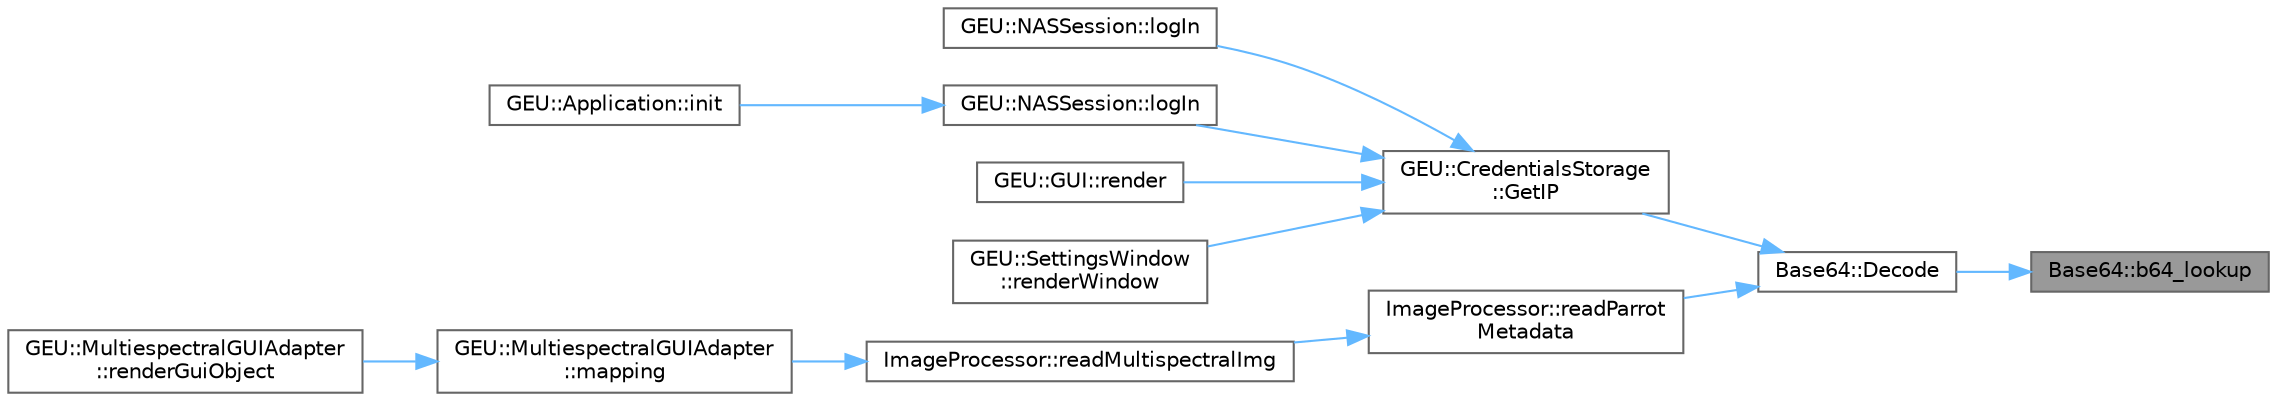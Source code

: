 digraph "Base64::b64_lookup"
{
 // LATEX_PDF_SIZE
  bgcolor="transparent";
  edge [fontname=Helvetica,fontsize=10,labelfontname=Helvetica,labelfontsize=10];
  node [fontname=Helvetica,fontsize=10,shape=box,height=0.2,width=0.4];
  rankdir="RL";
  Node1 [id="Node000001",label="Base64::b64_lookup",height=0.2,width=0.4,color="gray40", fillcolor="grey60", style="filled", fontcolor="black",tooltip=" "];
  Node1 -> Node2 [id="edge1_Node000001_Node000002",dir="back",color="steelblue1",style="solid",tooltip=" "];
  Node2 [id="Node000002",label="Base64::Decode",height=0.2,width=0.4,color="grey40", fillcolor="white", style="filled",URL="$d4/d04/class_base64.html#ae6a7457922b536ccae57467db1f972af",tooltip=" "];
  Node2 -> Node3 [id="edge2_Node000002_Node000003",dir="back",color="steelblue1",style="solid",tooltip=" "];
  Node3 [id="Node000003",label="GEU::CredentialsStorage\l::GetIP",height=0.2,width=0.4,color="grey40", fillcolor="white", style="filled",URL="$d9/d03/class_g_e_u_1_1_credentials_storage.html#a6f2097aaca6a88e08686d43e04a3b842",tooltip=" "];
  Node3 -> Node4 [id="edge3_Node000003_Node000004",dir="back",color="steelblue1",style="solid",tooltip=" "];
  Node4 [id="Node000004",label="GEU::NASSession::logIn",height=0.2,width=0.4,color="grey40", fillcolor="white", style="filled",URL="$d2/d03/class_g_e_u_1_1_n_a_s_session.html#a333401c009fe3557c503840c6efdaf18",tooltip=" "];
  Node3 -> Node5 [id="edge4_Node000003_Node000005",dir="back",color="steelblue1",style="solid",tooltip=" "];
  Node5 [id="Node000005",label="GEU::NASSession::logIn",height=0.2,width=0.4,color="grey40", fillcolor="white", style="filled",URL="$d2/d03/class_g_e_u_1_1_n_a_s_session.html#a865fbe49cfb77213703237ce479c33f6",tooltip="Handles NAS login API request."];
  Node5 -> Node6 [id="edge5_Node000005_Node000006",dir="back",color="steelblue1",style="solid",tooltip=" "];
  Node6 [id="Node000006",label="GEU::Application::init",height=0.2,width=0.4,color="grey40", fillcolor="white", style="filled",URL="$de/d04/class_g_e_u_1_1_application.html#a79b0c21bffd692c1552ebd9e4c90d984",tooltip=" "];
  Node3 -> Node7 [id="edge6_Node000003_Node000007",dir="back",color="steelblue1",style="solid",tooltip=" "];
  Node7 [id="Node000007",label="GEU::GUI::render",height=0.2,width=0.4,color="grey40", fillcolor="white", style="filled",URL="$de/d06/class_g_e_u_1_1_g_u_i.html#af7ebc89aa431e3a9e86bb1424b819d47",tooltip="Draws ImGUI elements."];
  Node3 -> Node8 [id="edge7_Node000003_Node000008",dir="back",color="steelblue1",style="solid",tooltip=" "];
  Node8 [id="Node000008",label="GEU::SettingsWindow\l::renderWindow",height=0.2,width=0.4,color="grey40", fillcolor="white", style="filled",URL="$da/d04/class_g_e_u_1_1_settings_window.html#a7af9db6d6ad56c4c4fc336251024472f",tooltip="Renders the window and contents."];
  Node2 -> Node9 [id="edge8_Node000002_Node000009",dir="back",color="steelblue1",style="solid",tooltip=" "];
  Node9 [id="Node000009",label="ImageProcessor::readParrot\lMetadata",height=0.2,width=0.4,color="grey40", fillcolor="white", style="filled",URL="$de/d05/class_image_processor.html#ae9f7ba23d0281586effa1e31b52b884d",tooltip=" "];
  Node9 -> Node10 [id="edge9_Node000009_Node000010",dir="back",color="steelblue1",style="solid",tooltip=" "];
  Node10 [id="Node000010",label="ImageProcessor::readMultispectralImg",height=0.2,width=0.4,color="grey40", fillcolor="white", style="filled",URL="$de/d05/class_image_processor.html#a2892806d973d09c79ef499b1ea95e8e0",tooltip=" "];
  Node10 -> Node11 [id="edge10_Node000010_Node000011",dir="back",color="steelblue1",style="solid",tooltip=" "];
  Node11 [id="Node000011",label="GEU::MultiespectralGUIAdapter\l::mapping",height=0.2,width=0.4,color="grey40", fillcolor="white", style="filled",URL="$de/d02/class_g_e_u_1_1_multiespectral_g_u_i_adapter.html#a7b73a6f101cc9e18dadb15797dcdf8f9",tooltip=" "];
  Node11 -> Node12 [id="edge11_Node000011_Node000012",dir="back",color="steelblue1",style="solid",tooltip=" "];
  Node12 [id="Node000012",label="GEU::MultiespectralGUIAdapter\l::renderGuiObject",height=0.2,width=0.4,color="grey40", fillcolor="white", style="filled",URL="$de/d02/class_g_e_u_1_1_multiespectral_g_u_i_adapter.html#a30cdb8738563252a05b2da154c3f864d",tooltip="Custom module GUI window contents."];
}
